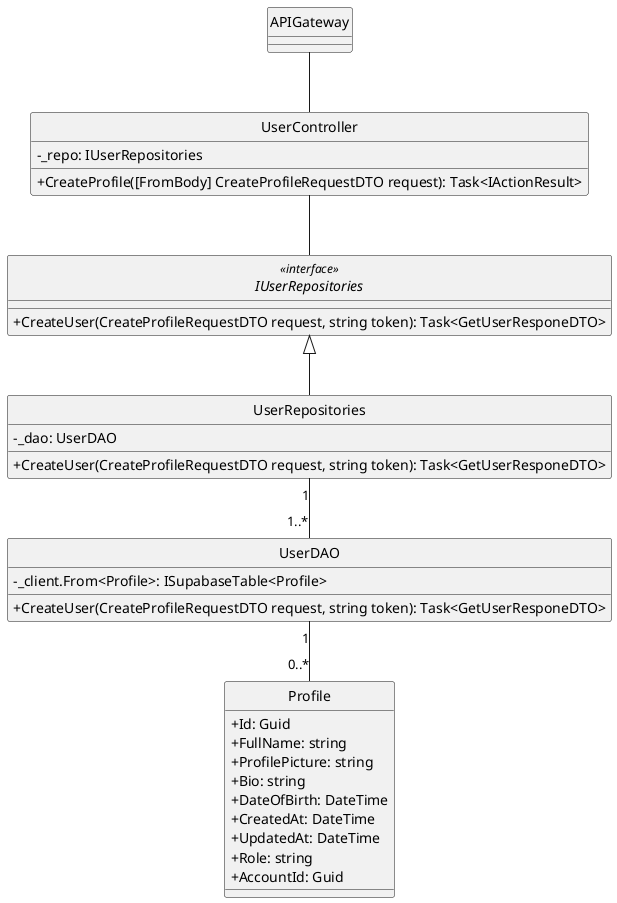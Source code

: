 @startuml 
hide circle
skinparam classAttributeIconSize 0
skinparam linetype ortho

class APIGateway {
}

class UserController{
    - _repo: IUserRepositories
    + CreateProfile([FromBody] CreateProfileRequestDTO request): Task<IActionResult>
}

interface IUserRepositories<<interface>> {
    + CreateUser(CreateProfileRequestDTO request, string token): Task<GetUserResponeDTO>
}

class UserRepositories {
    - _dao: UserDAO
    + CreateUser(CreateProfileRequestDTO request, string token): Task<GetUserResponeDTO>
}

class UserDAO {
    - _client.From<Profile>: ISupabaseTable<Profile>
    + CreateUser(CreateProfileRequestDTO request, string token): Task<GetUserResponeDTO>
}

class Profile {
    + Id: Guid
    + FullName: string
    + ProfilePicture: string
    + Bio: string
    + DateOfBirth: DateTime
    + CreatedAt: DateTime
    + UpdatedAt: DateTime
    + Role: string
    + AccountId: Guid
}

APIGateway -- UserController
UserController -- IUserRepositories 
IUserRepositories <|-- UserRepositories
UserRepositories "1"--"1..*" UserDAO
UserDAO "1"--"0..*" Profile

@enduml